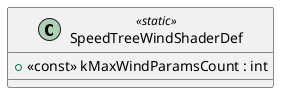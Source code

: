 @startuml
class SpeedTreeWindShaderDef <<static>> {
    + <<const>> kMaxWindParamsCount : int
}
@enduml

